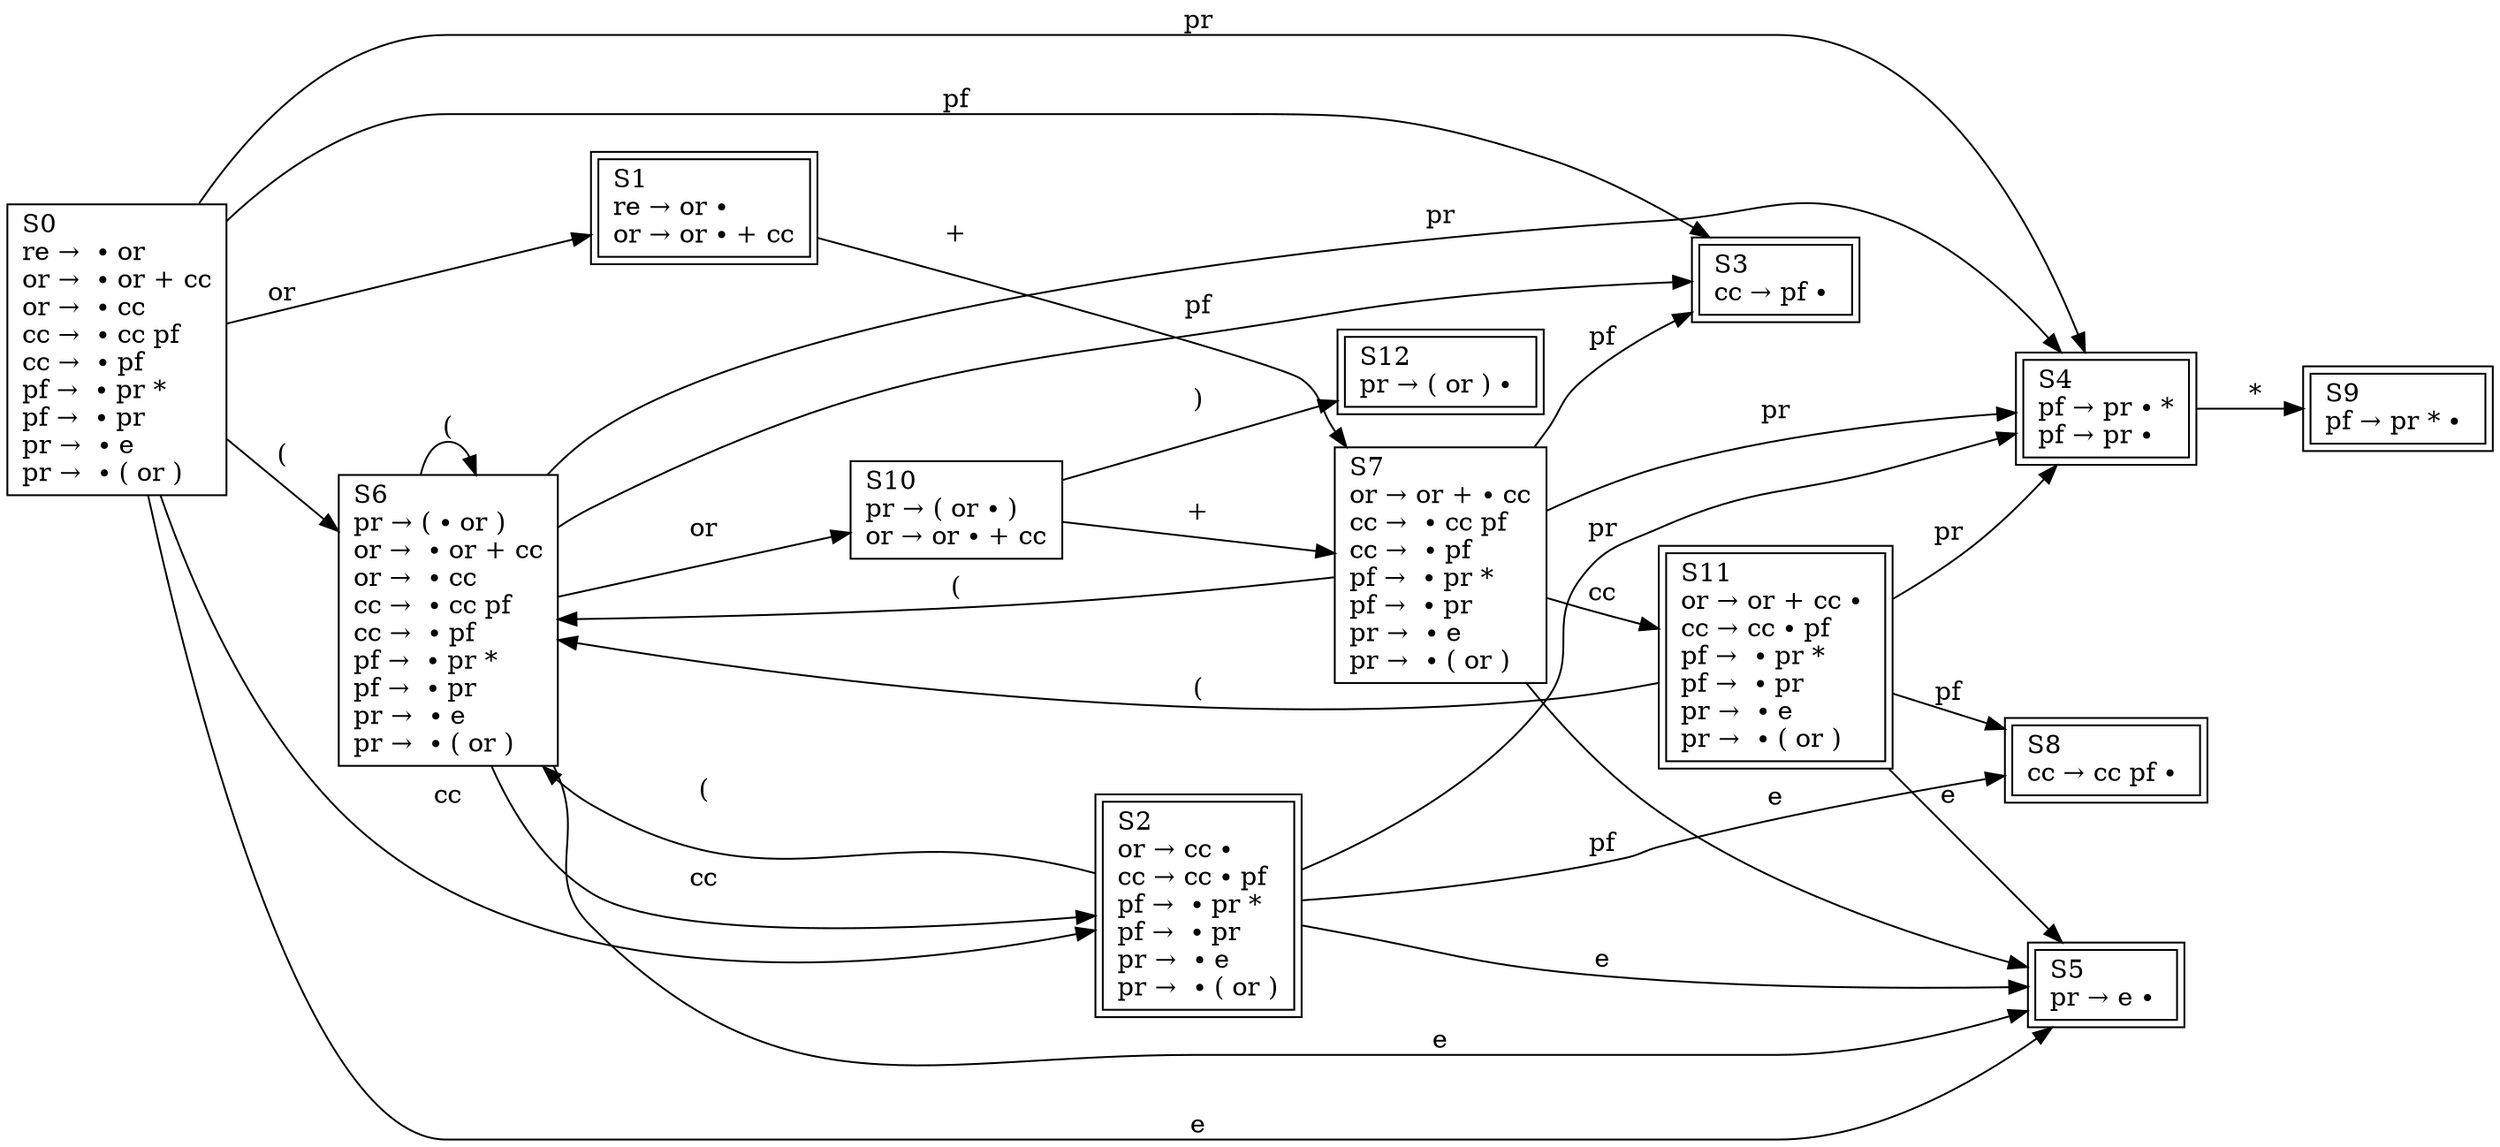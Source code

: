 digraph "fsm" {
  rankdir=LR;
  node [shape = rectangle];
  "S0" [label="S0\lre →  ∙ or\lor →  ∙ or + cc\lor →  ∙ cc\lcc →  ∙ cc pf\lcc →  ∙ pf\lpf →  ∙ pr *\lpf →  ∙ pr\lpr →  ∙ e\lpr →  ∙ ( or )\l"];
  "S6" [label="S6\lpr → ( ∙ or )\lor →  ∙ or + cc\lor →  ∙ cc\lcc →  ∙ cc pf\lcc →  ∙ pf\lpf →  ∙ pr *\lpf →  ∙ pr\lpr →  ∙ e\lpr →  ∙ ( or )\l"];
  "S7" [label="S7\lor → or + ∙ cc\lcc →  ∙ cc pf\lcc →  ∙ pf\lpf →  ∙ pr *\lpf →  ∙ pr\lpr →  ∙ e\lpr →  ∙ ( or )\l"];
  "S10" [label="S10\lpr → ( or ∙ )\lor → or ∙ + cc\l"];
  node [shape = rectangle peripheries=2];
  "S1" [label="S1\lre → or ∙ \lor → or ∙ + cc\l"];
  "S2" [label="S2\lor → cc ∙ \lcc → cc ∙ pf\lpf →  ∙ pr *\lpf →  ∙ pr\lpr →  ∙ e\lpr →  ∙ ( or )"];
  "S3" [label="S3\lcc → pf ∙ \l"];
  "S4" [label="S4\lpf → pr ∙ *\lpf → pr ∙ \l"];
  "S5" [label="S5\lpr → e ∙ \l"];
  "S8" [label="S8\lcc → cc pf ∙ \l"];
  "S9" [label="S9\lpf → pr * ∙ \l"];
  "S11" [label="S11\lor → or + cc ∙ \lcc → cc ∙ pf\lpf →  ∙ pr *\lpf →  ∙ pr\lpr →  ∙ e\lpr →  ∙ ( or )\l"];
  "S12" [label="S12\lpr → ( or ) ∙ \l"];
  "S1" -> "S7" [ label=" + " ];
  "S10" -> "S7" [ label=" + " ];
  "S4" -> "S9" [ label=" * " ];
  "S0" -> "S5" [ label=" e " ];
  "S2" -> "S5" [ label=" e " ];
  "S6" -> "S5" [ label=" e " ];
  "S7" -> "S5" [ label=" e " ];
  "S11" -> "S5" [ label=" e " ];
  "S0" -> "S6" [ label=" ( " ];
  "S2" -> "S6" [ label=" ( " ];
  "S6" -> "S6" [ label=" ( " ];
  "S7" -> "S6" [ label=" ( " ];
  "S11" -> "S6" [ label=" ( " ];
  "S10" -> "S12" [ label=" ) " ];
  "S0" -> "S1" [ label=" or " ];
  "S6" -> "S10" [ label=" or " ];
  "S0" -> "S2" [ label=" cc " ];
  "S6" -> "S2" [ label=" cc " ];
  "S7" -> "S11" [ label=" cc " ];
  "S0" -> "S3" [ label=" pf " ];
  "S6" -> "S3" [ label=" pf " ];
  "S7" -> "S3" [ label=" pf " ];
  "S2" -> "S8" [ label=" pf " ];
  "S11" -> "S8" [ label=" pf " ];
  "S0" -> "S4" [ label=" pr " ];
  "S2" -> "S4" [ label=" pr " ];
  "S6" -> "S4" [ label=" pr " ];
  "S7" -> "S4" [ label=" pr " ];
  "S11" -> "S4" [ label=" pr " ];
}
